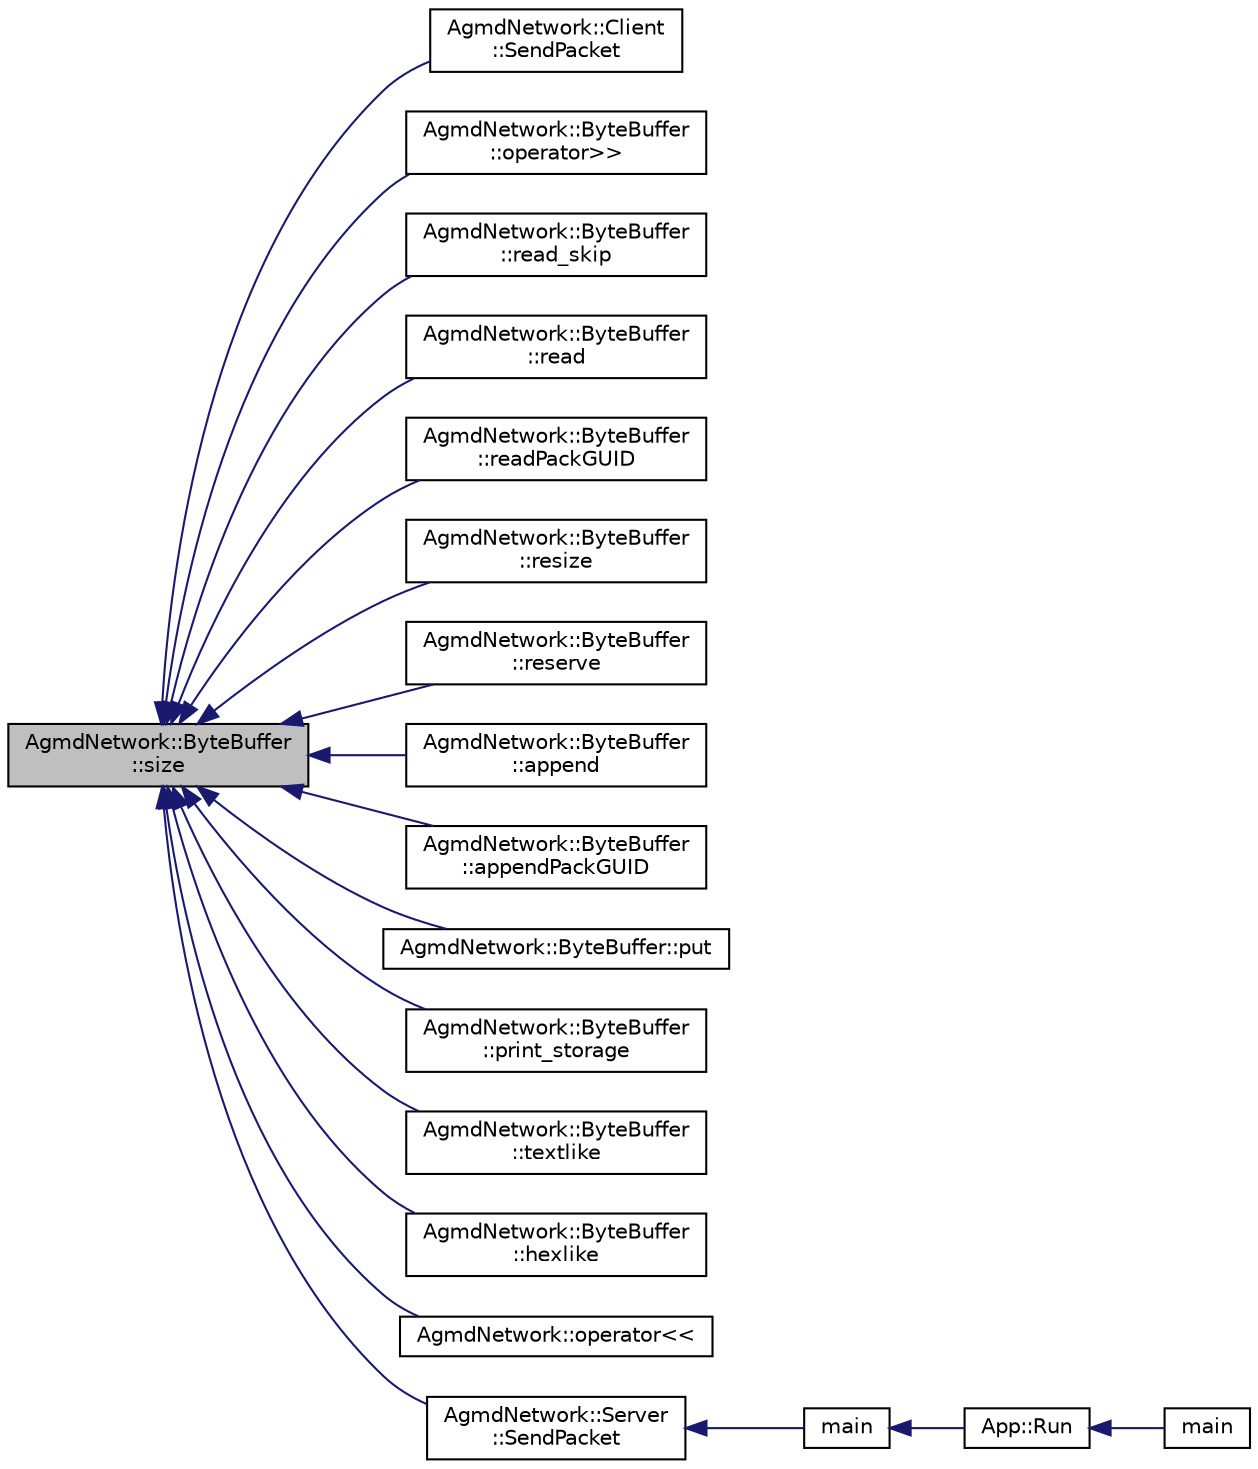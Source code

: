 digraph "AgmdNetwork::ByteBuffer::size"
{
  edge [fontname="Helvetica",fontsize="10",labelfontname="Helvetica",labelfontsize="10"];
  node [fontname="Helvetica",fontsize="10",shape=record];
  rankdir="LR";
  Node1 [label="AgmdNetwork::ByteBuffer\l::size",height=0.2,width=0.4,color="black", fillcolor="grey75", style="filled" fontcolor="black"];
  Node1 -> Node2 [dir="back",color="midnightblue",fontsize="10",style="solid",fontname="Helvetica"];
  Node2 [label="AgmdNetwork::Client\l::SendPacket",height=0.2,width=0.4,color="black", fillcolor="white", style="filled",URL="$class_agmd_network_1_1_client.html#aec350453a69e976c506b0728c5a5ff57"];
  Node1 -> Node3 [dir="back",color="midnightblue",fontsize="10",style="solid",fontname="Helvetica"];
  Node3 [label="AgmdNetwork::ByteBuffer\l::operator\>\>",height=0.2,width=0.4,color="black", fillcolor="white", style="filled",URL="$class_agmd_network_1_1_byte_buffer.html#abc9a66ac69aa5f1bc3076590cc9ad5a2"];
  Node1 -> Node4 [dir="back",color="midnightblue",fontsize="10",style="solid",fontname="Helvetica"];
  Node4 [label="AgmdNetwork::ByteBuffer\l::read_skip",height=0.2,width=0.4,color="black", fillcolor="white", style="filled",URL="$class_agmd_network_1_1_byte_buffer.html#a2b1bfa93e11a2c1a13a38f041ad21240"];
  Node1 -> Node5 [dir="back",color="midnightblue",fontsize="10",style="solid",fontname="Helvetica"];
  Node5 [label="AgmdNetwork::ByteBuffer\l::read",height=0.2,width=0.4,color="black", fillcolor="white", style="filled",URL="$class_agmd_network_1_1_byte_buffer.html#ac5a4047c9a047c1cd1354687d23d970f"];
  Node1 -> Node6 [dir="back",color="midnightblue",fontsize="10",style="solid",fontname="Helvetica"];
  Node6 [label="AgmdNetwork::ByteBuffer\l::readPackGUID",height=0.2,width=0.4,color="black", fillcolor="white", style="filled",URL="$class_agmd_network_1_1_byte_buffer.html#ad2b2299f2aaaff825adf342d258bf65d"];
  Node1 -> Node7 [dir="back",color="midnightblue",fontsize="10",style="solid",fontname="Helvetica"];
  Node7 [label="AgmdNetwork::ByteBuffer\l::resize",height=0.2,width=0.4,color="black", fillcolor="white", style="filled",URL="$class_agmd_network_1_1_byte_buffer.html#a37880adf7904c78ec0dad7ba64ed138a"];
  Node1 -> Node8 [dir="back",color="midnightblue",fontsize="10",style="solid",fontname="Helvetica"];
  Node8 [label="AgmdNetwork::ByteBuffer\l::reserve",height=0.2,width=0.4,color="black", fillcolor="white", style="filled",URL="$class_agmd_network_1_1_byte_buffer.html#a5e37218fdf95855c94a6fc078eb04138"];
  Node1 -> Node9 [dir="back",color="midnightblue",fontsize="10",style="solid",fontname="Helvetica"];
  Node9 [label="AgmdNetwork::ByteBuffer\l::append",height=0.2,width=0.4,color="black", fillcolor="white", style="filled",URL="$class_agmd_network_1_1_byte_buffer.html#a63b3ad581be2d3416df03710584890e4"];
  Node1 -> Node10 [dir="back",color="midnightblue",fontsize="10",style="solid",fontname="Helvetica"];
  Node10 [label="AgmdNetwork::ByteBuffer\l::appendPackGUID",height=0.2,width=0.4,color="black", fillcolor="white", style="filled",URL="$class_agmd_network_1_1_byte_buffer.html#a8e22884ecb579bcc4631d144b546bca0"];
  Node1 -> Node11 [dir="back",color="midnightblue",fontsize="10",style="solid",fontname="Helvetica"];
  Node11 [label="AgmdNetwork::ByteBuffer::put",height=0.2,width=0.4,color="black", fillcolor="white", style="filled",URL="$class_agmd_network_1_1_byte_buffer.html#ab05873768789da3e3421e2317bd27c80"];
  Node1 -> Node12 [dir="back",color="midnightblue",fontsize="10",style="solid",fontname="Helvetica"];
  Node12 [label="AgmdNetwork::ByteBuffer\l::print_storage",height=0.2,width=0.4,color="black", fillcolor="white", style="filled",URL="$class_agmd_network_1_1_byte_buffer.html#a9dd8a0b37247ae12cd6c1375bad55266"];
  Node1 -> Node13 [dir="back",color="midnightblue",fontsize="10",style="solid",fontname="Helvetica"];
  Node13 [label="AgmdNetwork::ByteBuffer\l::textlike",height=0.2,width=0.4,color="black", fillcolor="white", style="filled",URL="$class_agmd_network_1_1_byte_buffer.html#a7d8ab902ddcb4d13428ddb557da91e67"];
  Node1 -> Node14 [dir="back",color="midnightblue",fontsize="10",style="solid",fontname="Helvetica"];
  Node14 [label="AgmdNetwork::ByteBuffer\l::hexlike",height=0.2,width=0.4,color="black", fillcolor="white", style="filled",URL="$class_agmd_network_1_1_byte_buffer.html#a1aa14bb23bfaf057445f1bede2a461d1"];
  Node1 -> Node15 [dir="back",color="midnightblue",fontsize="10",style="solid",fontname="Helvetica"];
  Node15 [label="AgmdNetwork::operator\<\<",height=0.2,width=0.4,color="black", fillcolor="white", style="filled",URL="$namespace_agmd_network.html#a1b6b414b745a2f95cbe6ed153ca9c968"];
  Node1 -> Node16 [dir="back",color="midnightblue",fontsize="10",style="solid",fontname="Helvetica"];
  Node16 [label="AgmdNetwork::Server\l::SendPacket",height=0.2,width=0.4,color="black", fillcolor="white", style="filled",URL="$class_agmd_network_1_1_server.html#a7144d57c804d9a4aa5dae4d83011d1b0"];
  Node16 -> Node17 [dir="back",color="midnightblue",fontsize="10",style="solid",fontname="Helvetica"];
  Node17 [label="main",height=0.2,width=0.4,color="black", fillcolor="white", style="filled",URL="$_agmd_server_2main_8cpp.html#a3c04138a5bfe5d72780bb7e82a18e627"];
  Node17 -> Node18 [dir="back",color="midnightblue",fontsize="10",style="solid",fontname="Helvetica"];
  Node18 [label="App::Run",height=0.2,width=0.4,color="black", fillcolor="white", style="filled",URL="$class_app.html#a92c5c3d8799fe937ea0179b4efb1f4d3"];
  Node18 -> Node19 [dir="back",color="midnightblue",fontsize="10",style="solid",fontname="Helvetica"];
  Node19 [label="main",height=0.2,width=0.4,color="black", fillcolor="white", style="filled",URL="$_demo_2main_8cpp.html#a3c04138a5bfe5d72780bb7e82a18e627"];
}

